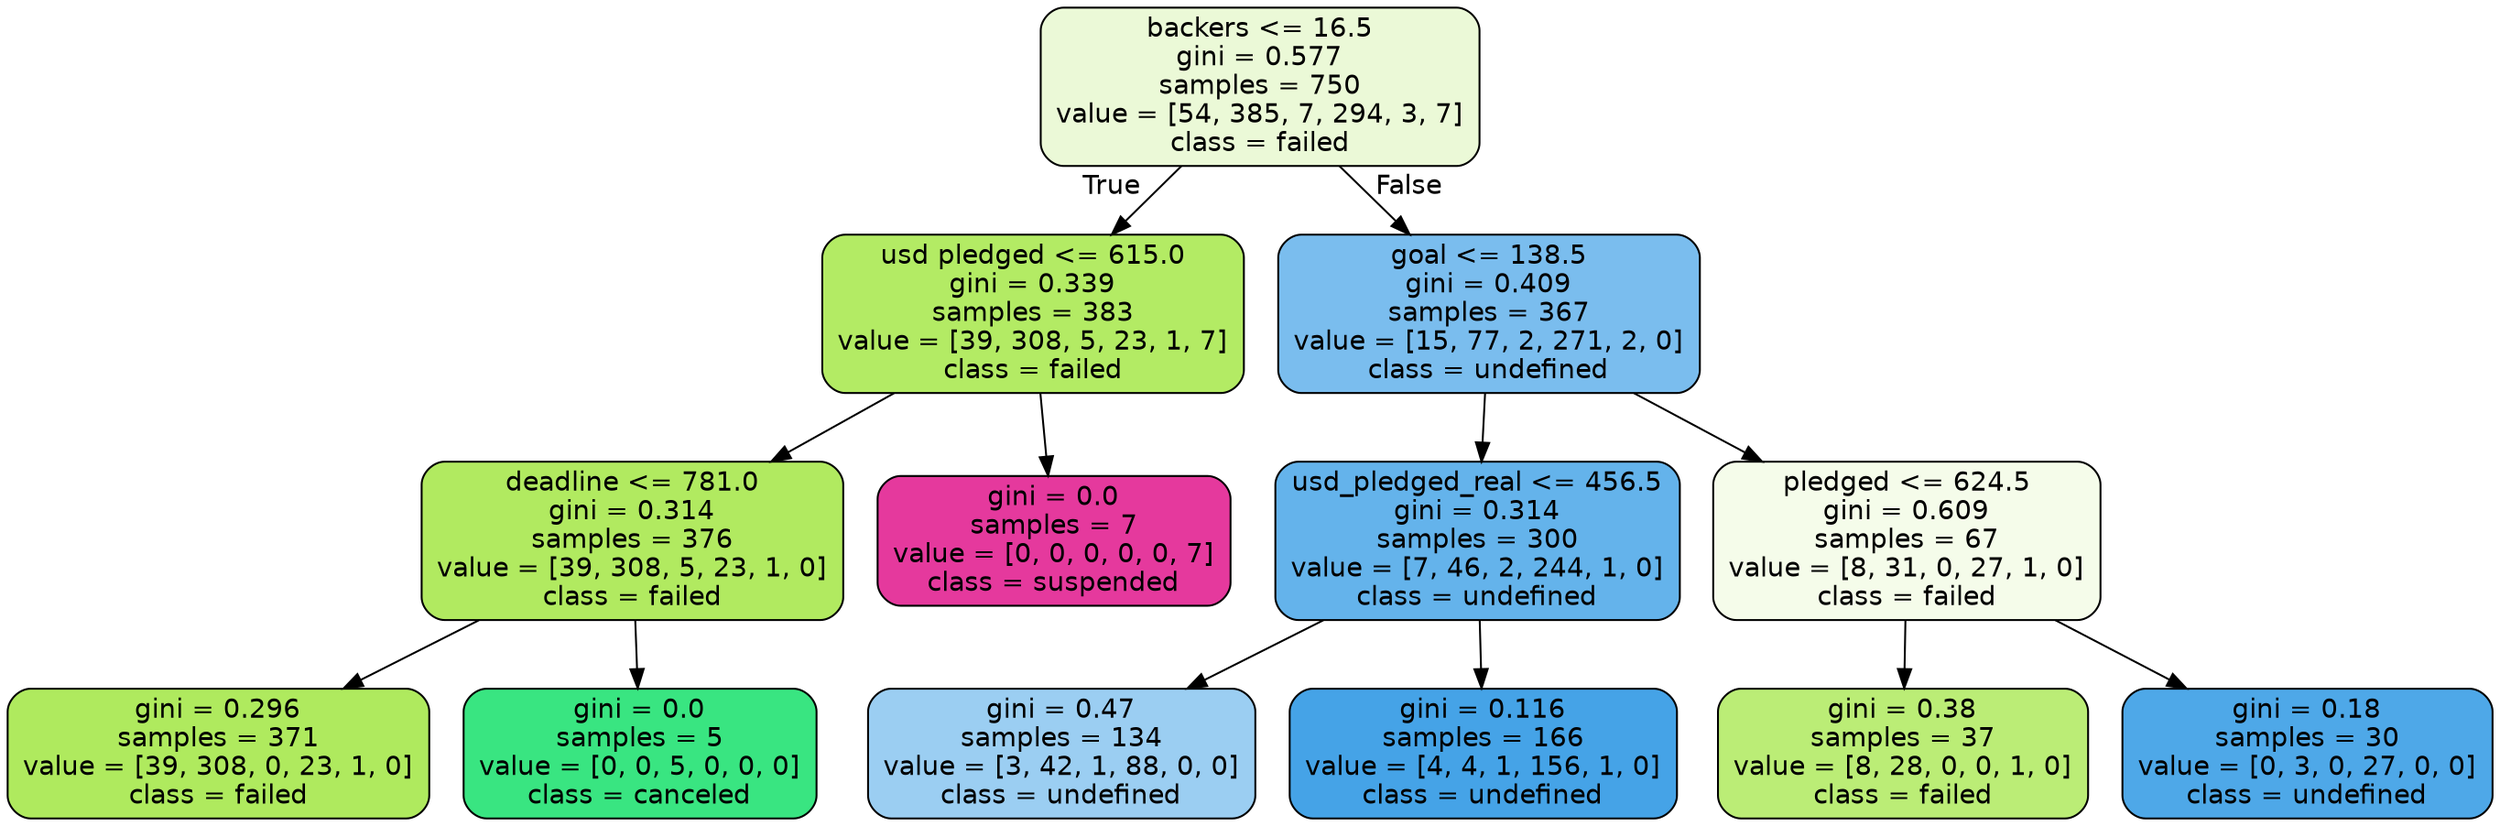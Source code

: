 digraph Tree {
node [shape=box, style="filled, rounded", color="black", fontname=helvetica] ;
edge [fontname=helvetica] ;
0 [label="backers <= 16.5\ngini = 0.577\nsamples = 750\nvalue = [54, 385, 7, 294, 3, 7]\nclass = failed", fillcolor="#9de53933"] ;
1 [label="usd pledged <= 615.0\ngini = 0.339\nsamples = 383\nvalue = [39, 308, 5, 23, 1, 7]\nclass = failed", fillcolor="#9de539c7"] ;
0 -> 1 [labeldistance=2.5, labelangle=45, headlabel="True"] ;
2 [label="deadline <= 781.0\ngini = 0.314\nsamples = 376\nvalue = [39, 308, 5, 23, 1, 0]\nclass = failed", fillcolor="#9de539cc"] ;
1 -> 2 ;
3 [label="gini = 0.296\nsamples = 371\nvalue = [39, 308, 0, 23, 1, 0]\nclass = failed", fillcolor="#9de539cf"] ;
2 -> 3 ;
4 [label="gini = 0.0\nsamples = 5\nvalue = [0, 0, 5, 0, 0, 0]\nclass = canceled", fillcolor="#39e581ff"] ;
2 -> 4 ;
5 [label="gini = 0.0\nsamples = 7\nvalue = [0, 0, 0, 0, 0, 7]\nclass = suspended", fillcolor="#e5399dff"] ;
1 -> 5 ;
6 [label="goal <= 138.5\ngini = 0.409\nsamples = 367\nvalue = [15, 77, 2, 271, 2, 0]\nclass = undefined", fillcolor="#399de5ab"] ;
0 -> 6 [labeldistance=2.5, labelangle=-45, headlabel="False"] ;
7 [label="usd_pledged_real <= 456.5\ngini = 0.314\nsamples = 300\nvalue = [7, 46, 2, 244, 1, 0]\nclass = undefined", fillcolor="#399de5c7"] ;
6 -> 7 ;
8 [label="gini = 0.47\nsamples = 134\nvalue = [3, 42, 1, 88, 0, 0]\nclass = undefined", fillcolor="#399de580"] ;
7 -> 8 ;
9 [label="gini = 0.116\nsamples = 166\nvalue = [4, 4, 1, 156, 1, 0]\nclass = undefined", fillcolor="#399de5ef"] ;
7 -> 9 ;
10 [label="pledged <= 624.5\ngini = 0.609\nsamples = 67\nvalue = [8, 31, 0, 27, 1, 0]\nclass = failed", fillcolor="#9de5391a"] ;
6 -> 10 ;
11 [label="gini = 0.38\nsamples = 37\nvalue = [8, 28, 0, 0, 1, 0]\nclass = failed", fillcolor="#9de539b0"] ;
10 -> 11 ;
12 [label="gini = 0.18\nsamples = 30\nvalue = [0, 3, 0, 27, 0, 0]\nclass = undefined", fillcolor="#399de5e3"] ;
10 -> 12 ;
}